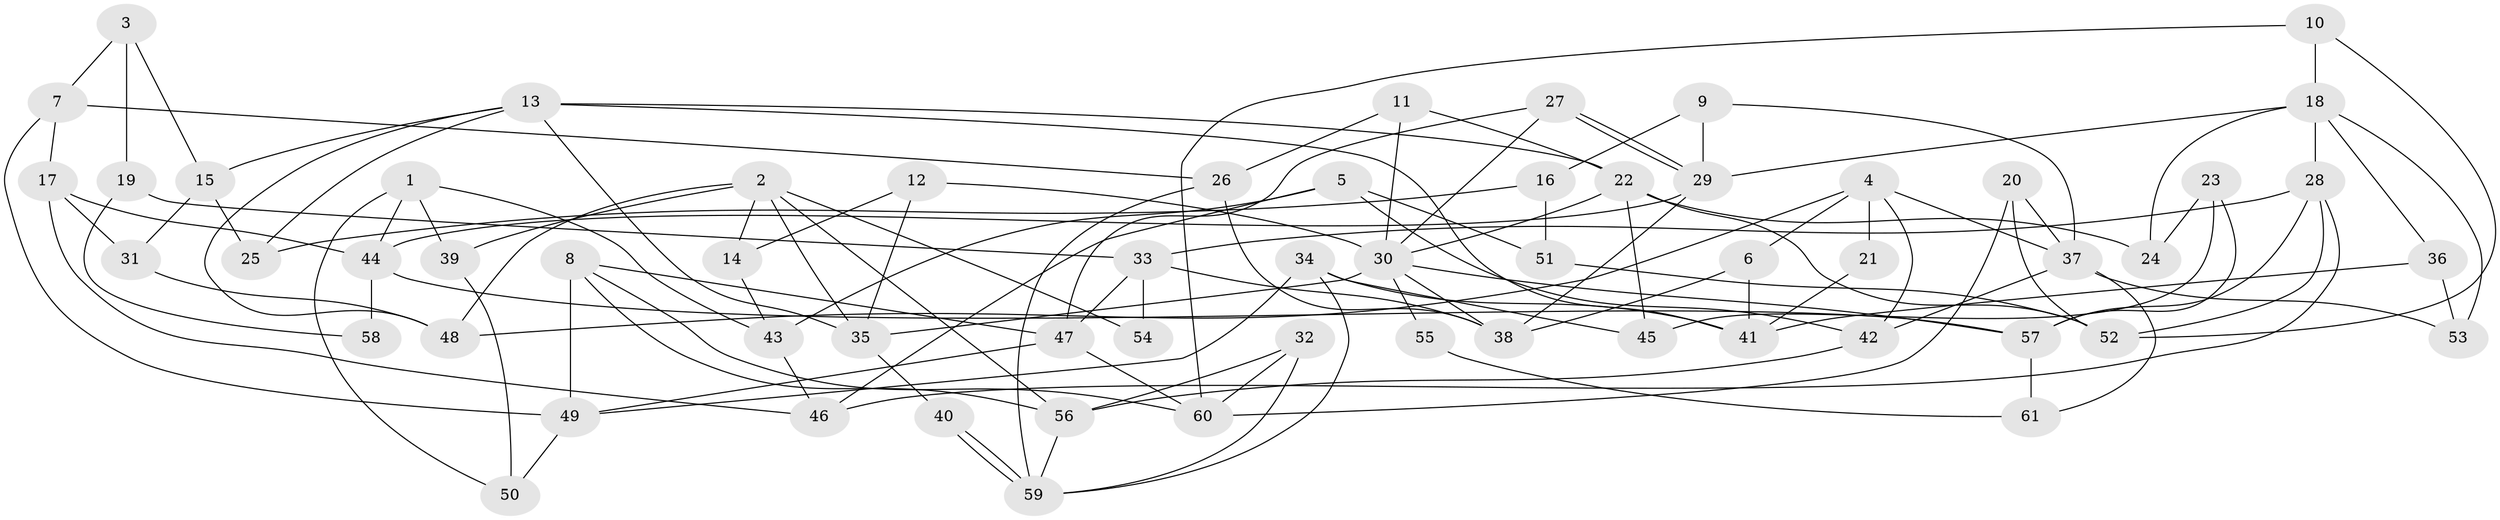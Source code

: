 // coarse degree distribution, {4: 0.2, 6: 0.15, 7: 0.2, 9: 0.1, 5: 0.15, 11: 0.1, 3: 0.05, 2: 0.05}
// Generated by graph-tools (version 1.1) at 2025/51/03/04/25 22:51:04]
// undirected, 61 vertices, 122 edges
graph export_dot {
  node [color=gray90,style=filled];
  1;
  2;
  3;
  4;
  5;
  6;
  7;
  8;
  9;
  10;
  11;
  12;
  13;
  14;
  15;
  16;
  17;
  18;
  19;
  20;
  21;
  22;
  23;
  24;
  25;
  26;
  27;
  28;
  29;
  30;
  31;
  32;
  33;
  34;
  35;
  36;
  37;
  38;
  39;
  40;
  41;
  42;
  43;
  44;
  45;
  46;
  47;
  48;
  49;
  50;
  51;
  52;
  53;
  54;
  55;
  56;
  57;
  58;
  59;
  60;
  61;
  1 -- 39;
  1 -- 43;
  1 -- 44;
  1 -- 50;
  2 -- 56;
  2 -- 35;
  2 -- 14;
  2 -- 39;
  2 -- 48;
  2 -- 54;
  3 -- 15;
  3 -- 7;
  3 -- 19;
  4 -- 6;
  4 -- 48;
  4 -- 21;
  4 -- 37;
  4 -- 42;
  5 -- 42;
  5 -- 46;
  5 -- 43;
  5 -- 51;
  6 -- 38;
  6 -- 41;
  7 -- 26;
  7 -- 17;
  7 -- 49;
  8 -- 49;
  8 -- 47;
  8 -- 56;
  8 -- 60;
  9 -- 29;
  9 -- 37;
  9 -- 16;
  10 -- 18;
  10 -- 60;
  10 -- 52;
  11 -- 30;
  11 -- 26;
  11 -- 22;
  12 -- 14;
  12 -- 30;
  12 -- 35;
  13 -- 41;
  13 -- 22;
  13 -- 15;
  13 -- 25;
  13 -- 35;
  13 -- 48;
  14 -- 43;
  15 -- 25;
  15 -- 31;
  16 -- 51;
  16 -- 25;
  17 -- 31;
  17 -- 44;
  17 -- 46;
  18 -- 29;
  18 -- 28;
  18 -- 24;
  18 -- 36;
  18 -- 53;
  19 -- 33;
  19 -- 58;
  20 -- 52;
  20 -- 60;
  20 -- 37;
  21 -- 41;
  22 -- 45;
  22 -- 24;
  22 -- 30;
  22 -- 52;
  23 -- 57;
  23 -- 24;
  23 -- 45;
  26 -- 59;
  26 -- 38;
  27 -- 29;
  27 -- 29;
  27 -- 30;
  27 -- 47;
  28 -- 52;
  28 -- 57;
  28 -- 33;
  28 -- 46;
  29 -- 38;
  29 -- 44;
  30 -- 35;
  30 -- 38;
  30 -- 55;
  30 -- 57;
  31 -- 48;
  32 -- 59;
  32 -- 56;
  32 -- 60;
  33 -- 47;
  33 -- 38;
  33 -- 54;
  34 -- 59;
  34 -- 49;
  34 -- 41;
  34 -- 45;
  35 -- 40;
  36 -- 53;
  36 -- 41;
  37 -- 42;
  37 -- 53;
  37 -- 61;
  39 -- 50;
  40 -- 59;
  40 -- 59;
  42 -- 56;
  43 -- 46;
  44 -- 57;
  44 -- 58;
  47 -- 60;
  47 -- 49;
  49 -- 50;
  51 -- 52;
  55 -- 61;
  56 -- 59;
  57 -- 61;
}
